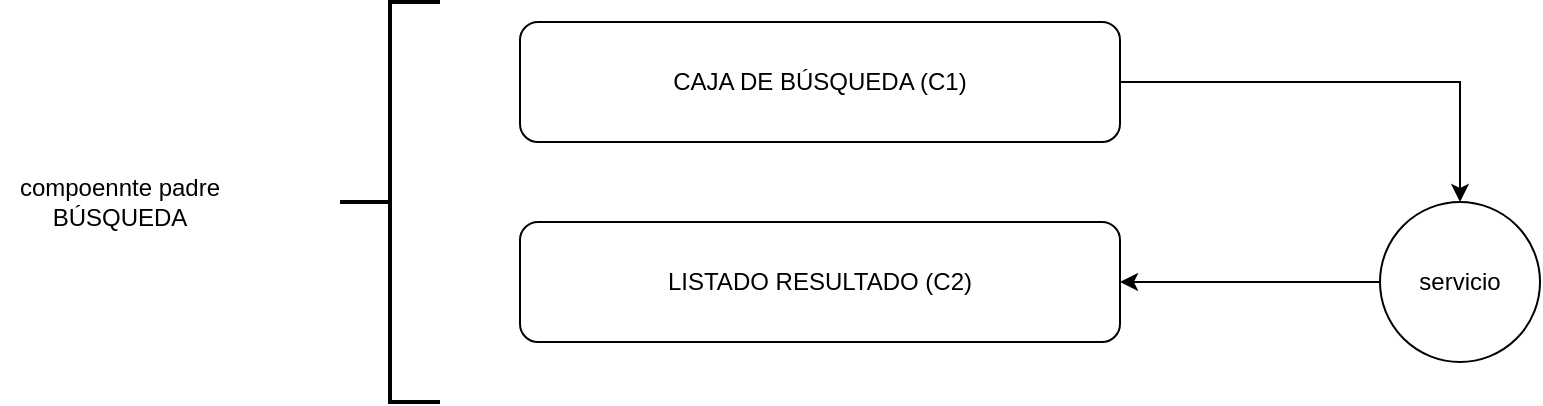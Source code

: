 <mxfile version="14.6.13" type="device"><diagram id="UiiECM9OD5bdHKmYWpVA" name="Página-1"><mxGraphModel dx="1086" dy="806" grid="1" gridSize="10" guides="1" tooltips="1" connect="1" arrows="1" fold="1" page="1" pageScale="1" pageWidth="1169" pageHeight="827" math="0" shadow="0"><root><mxCell id="0"/><mxCell id="1" parent="0"/><mxCell id="-fi-xa5jlVeL4M-wbm2i-7" style="edgeStyle=orthogonalEdgeStyle;rounded=0;orthogonalLoop=1;jettySize=auto;html=1;entryX=0.5;entryY=0;entryDx=0;entryDy=0;" edge="1" parent="1" source="-fi-xa5jlVeL4M-wbm2i-1" target="-fi-xa5jlVeL4M-wbm2i-6"><mxGeometry relative="1" as="geometry"/></mxCell><mxCell id="-fi-xa5jlVeL4M-wbm2i-1" value="CAJA DE BÚSQUEDA (C1)" style="rounded=1;whiteSpace=wrap;html=1;" vertex="1" parent="1"><mxGeometry x="380" y="200" width="300" height="60" as="geometry"/></mxCell><mxCell id="-fi-xa5jlVeL4M-wbm2i-2" value="LISTADO RESULTADO (C2)" style="rounded=1;whiteSpace=wrap;html=1;" vertex="1" parent="1"><mxGeometry x="380" y="300" width="300" height="60" as="geometry"/></mxCell><mxCell id="-fi-xa5jlVeL4M-wbm2i-3" value="" style="strokeWidth=2;html=1;shape=mxgraph.flowchart.annotation_2;align=left;labelPosition=right;pointerEvents=1;" vertex="1" parent="1"><mxGeometry x="290" y="190" width="50" height="200" as="geometry"/></mxCell><mxCell id="-fi-xa5jlVeL4M-wbm2i-4" value="compoennte padre&lt;br&gt;BÚSQUEDA" style="text;html=1;strokeColor=none;fillColor=none;align=center;verticalAlign=middle;whiteSpace=wrap;rounded=0;" vertex="1" parent="1"><mxGeometry x="120" y="280" width="120" height="20" as="geometry"/></mxCell><mxCell id="-fi-xa5jlVeL4M-wbm2i-8" style="edgeStyle=orthogonalEdgeStyle;rounded=0;orthogonalLoop=1;jettySize=auto;html=1;" edge="1" parent="1" source="-fi-xa5jlVeL4M-wbm2i-6" target="-fi-xa5jlVeL4M-wbm2i-2"><mxGeometry relative="1" as="geometry"/></mxCell><mxCell id="-fi-xa5jlVeL4M-wbm2i-6" value="servicio" style="ellipse;whiteSpace=wrap;html=1;aspect=fixed;" vertex="1" parent="1"><mxGeometry x="810" y="290" width="80" height="80" as="geometry"/></mxCell></root></mxGraphModel></diagram></mxfile>